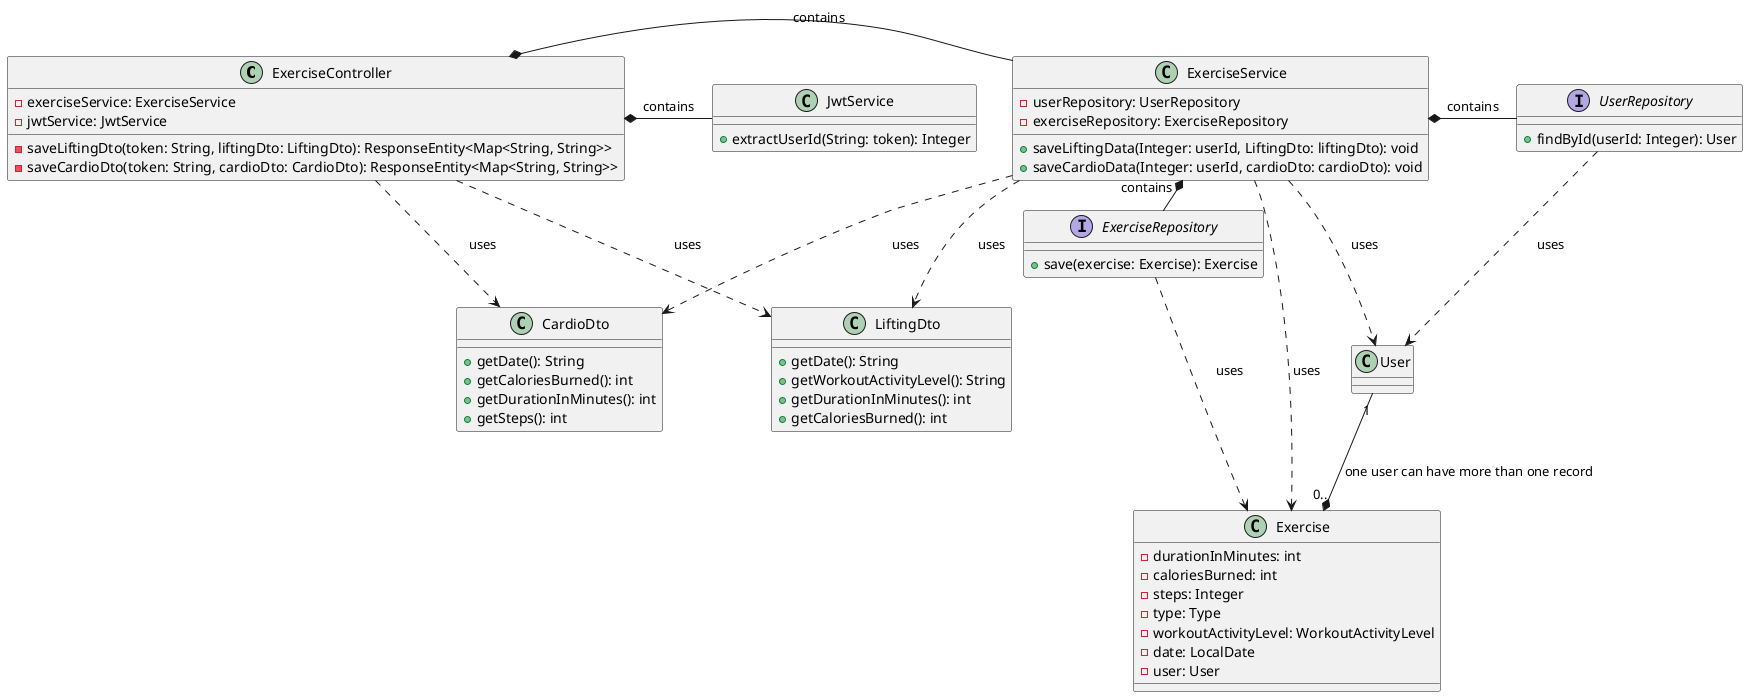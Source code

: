@startuml
class ExerciseController {
    -exerciseService: ExerciseService
    -jwtService: JwtService
    -saveLiftingDto(token: String, liftingDto: LiftingDto): ResponseEntity<Map<String, String>>
    -saveCardioDto(token: String, cardioDto: CardioDto): ResponseEntity<Map<String, String>>
}

class ExerciseService {
    -userRepository: UserRepository
    -exerciseRepository: ExerciseRepository
    +saveLiftingData(Integer: userId, LiftingDto: liftingDto): void
    +saveCardioData(Integer: userId, cardioDto: cardioDto): void
}

interface ExerciseRepository {
    +save(exercise: Exercise): Exercise
}

interface UserRepository {
    +findById(userId: Integer): User
}

class JwtService {
    +extractUserId(String: token): Integer
}

class LiftingDto {
    +getDate(): String
    +getWorkoutActivityLevel(): String
    +getDurationInMinutes(): int
    +getCaloriesBurned(): int
}

class CardioDto {
    +getDate(): String
    +getCaloriesBurned(): int
    +getDurationInMinutes(): int
    +getSteps(): int
}

class Exercise {
    -durationInMinutes: int
    -caloriesBurned: int
    -steps: Integer
    -type: Type
    -workoutActivityLevel: WorkoutActivityLevel
    -date: LocalDate
    -user: User
}

class User {
}

ExerciseController *- ExerciseService: contains
ExerciseController *- JwtService: contains
ExerciseService *- ExerciseRepository: contains
ExerciseService *- UserRepository: contains
LiftingDto <.up. ExerciseController: uses
CardioDto <.up. ExerciseController: uses
LiftingDto <.up. ExerciseService: uses
CardioDto <.up. ExerciseService: uses
User <.up. ExerciseService: uses
Exercise <.up. ExerciseService: uses
User <.up. UserRepository: uses
Exercise <.up. ExerciseRepository: uses
User "1" --* "0.." Exercise : one user can have more than one record
@enduml
